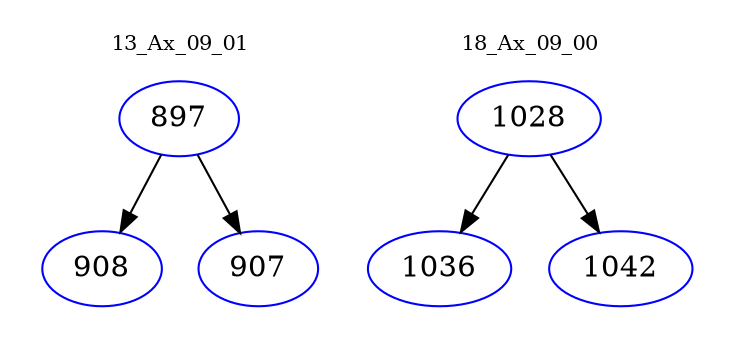 digraph{
subgraph cluster_0 {
color = white
label = "13_Ax_09_01";
fontsize=10;
T0_897 [label="897", color="blue"]
T0_897 -> T0_908 [color="black"]
T0_908 [label="908", color="blue"]
T0_897 -> T0_907 [color="black"]
T0_907 [label="907", color="blue"]
}
subgraph cluster_1 {
color = white
label = "18_Ax_09_00";
fontsize=10;
T1_1028 [label="1028", color="blue"]
T1_1028 -> T1_1036 [color="black"]
T1_1036 [label="1036", color="blue"]
T1_1028 -> T1_1042 [color="black"]
T1_1042 [label="1042", color="blue"]
}
}
